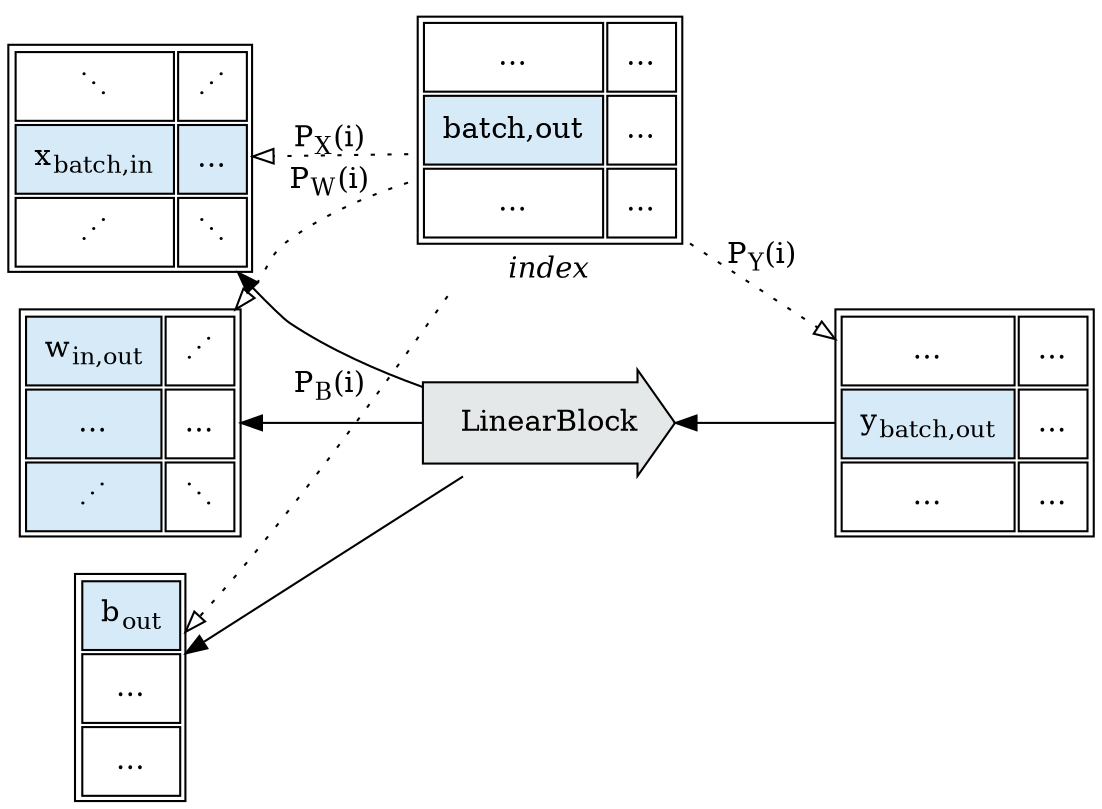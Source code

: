 digraph G {
  rankdir=RL;
  idx [
    shape="plain";
    label=<
      <table border="0">
        <tr>
          <td>
            <table cellpadding="8">
              <tr>
                <td>…</td>
                <td>…</td>
              </tr>
              <tr>
                <td bgcolor="#D6EAF8" align="center">batch,out</td>
                <td>…</td>
              </tr>
              <tr>
                <td>…</td>
                <td>…</td>
              </tr>
            </table>
          </td>
        </tr>
        <tr>
          <td><i>index</i></td>
        </tr>
      </table>
    >;
  ];
  x [
    shape="plain";
    label=<
      <table cellpadding="8">
        <tr>
          <td>⋱</td>
          <td>⋰</td>
        </tr>
        <tr>
          <td bgcolor="#D6EAF8">x<sub>batch,in</sub></td>
          <td bgcolor="#D6EAF8">…</td>
        </tr>
        <tr>
          <td>⋰</td>
          <td>⋱</td>
        </tr>
      </table>
    >;
  ];
  w [
    shape="plain";
    label=<
      <table cellpadding="8">
        <tr>
          <td bgcolor="#D6EAF8">w<sub>in,out</sub></td>
          <td>⋰</td>
        </tr>
        <tr>
          <td bgcolor="#D6EAF8">…</td>
          <td>…</td>
        </tr>
        <tr>
          <td bgcolor="#D6EAF8">⋰</td>
          <td>⋱</td>
        </tr>
      </table>
    >;
  ];
  b [
    shape="plain";
    label=<
      <table cellpadding="8">
        <tr>
          <td bgcolor="#D6EAF8">b<sub>out</sub></td>
        </tr>
        <tr>
          <td>…</td>
        </tr>
        <tr>
          <td>…</td>
        </tr>
      </table>
    >;
  ];
  Linear [
    label=LinearBlock;
    shape=rarrow;
    style=filled;
    fillcolor="#E5E8E8";
    margin=0.25;
  ];
  y [
    shape="plain";
    label=<
      <table cellpadding="8">
        <tr>
          <td>…</td>
          <td>…</td>
        </tr>
        <tr>
          <td bgcolor="#D6EAF8">y<sub>batch,out</sub></td>
          <td>…</td>
        </tr>
        <tr>
          <td>…</td>
          <td>…</td>
        </tr>
      </table>
    >;
  ];
  Linear -> x;
  Linear -> w;
  Linear -> b;
  y -> Linear;
  idx -> x [
    label=<P<sub>X</sub>(i)>;
    constraint=false;
    style=dotted;
    arrowhead=empty;
  ];
  idx -> b [
    label=<P<sub>B</sub>(i)>;
    constraint=false;
    style=dotted;
    arrowhead=empty;
  ];
  idx -> w [
    label=<P<sub>W</sub>(i)>;
    constraint=false;
    style=dotted;
    arrowhead=empty;
  ];
  idx -> y [
    label=<P<sub>Y</sub>(i)>;
    constraint=false;
    style=dotted;
    arrowhead=empty;
  ];
  { rank=same; Linear; idx; }
}
